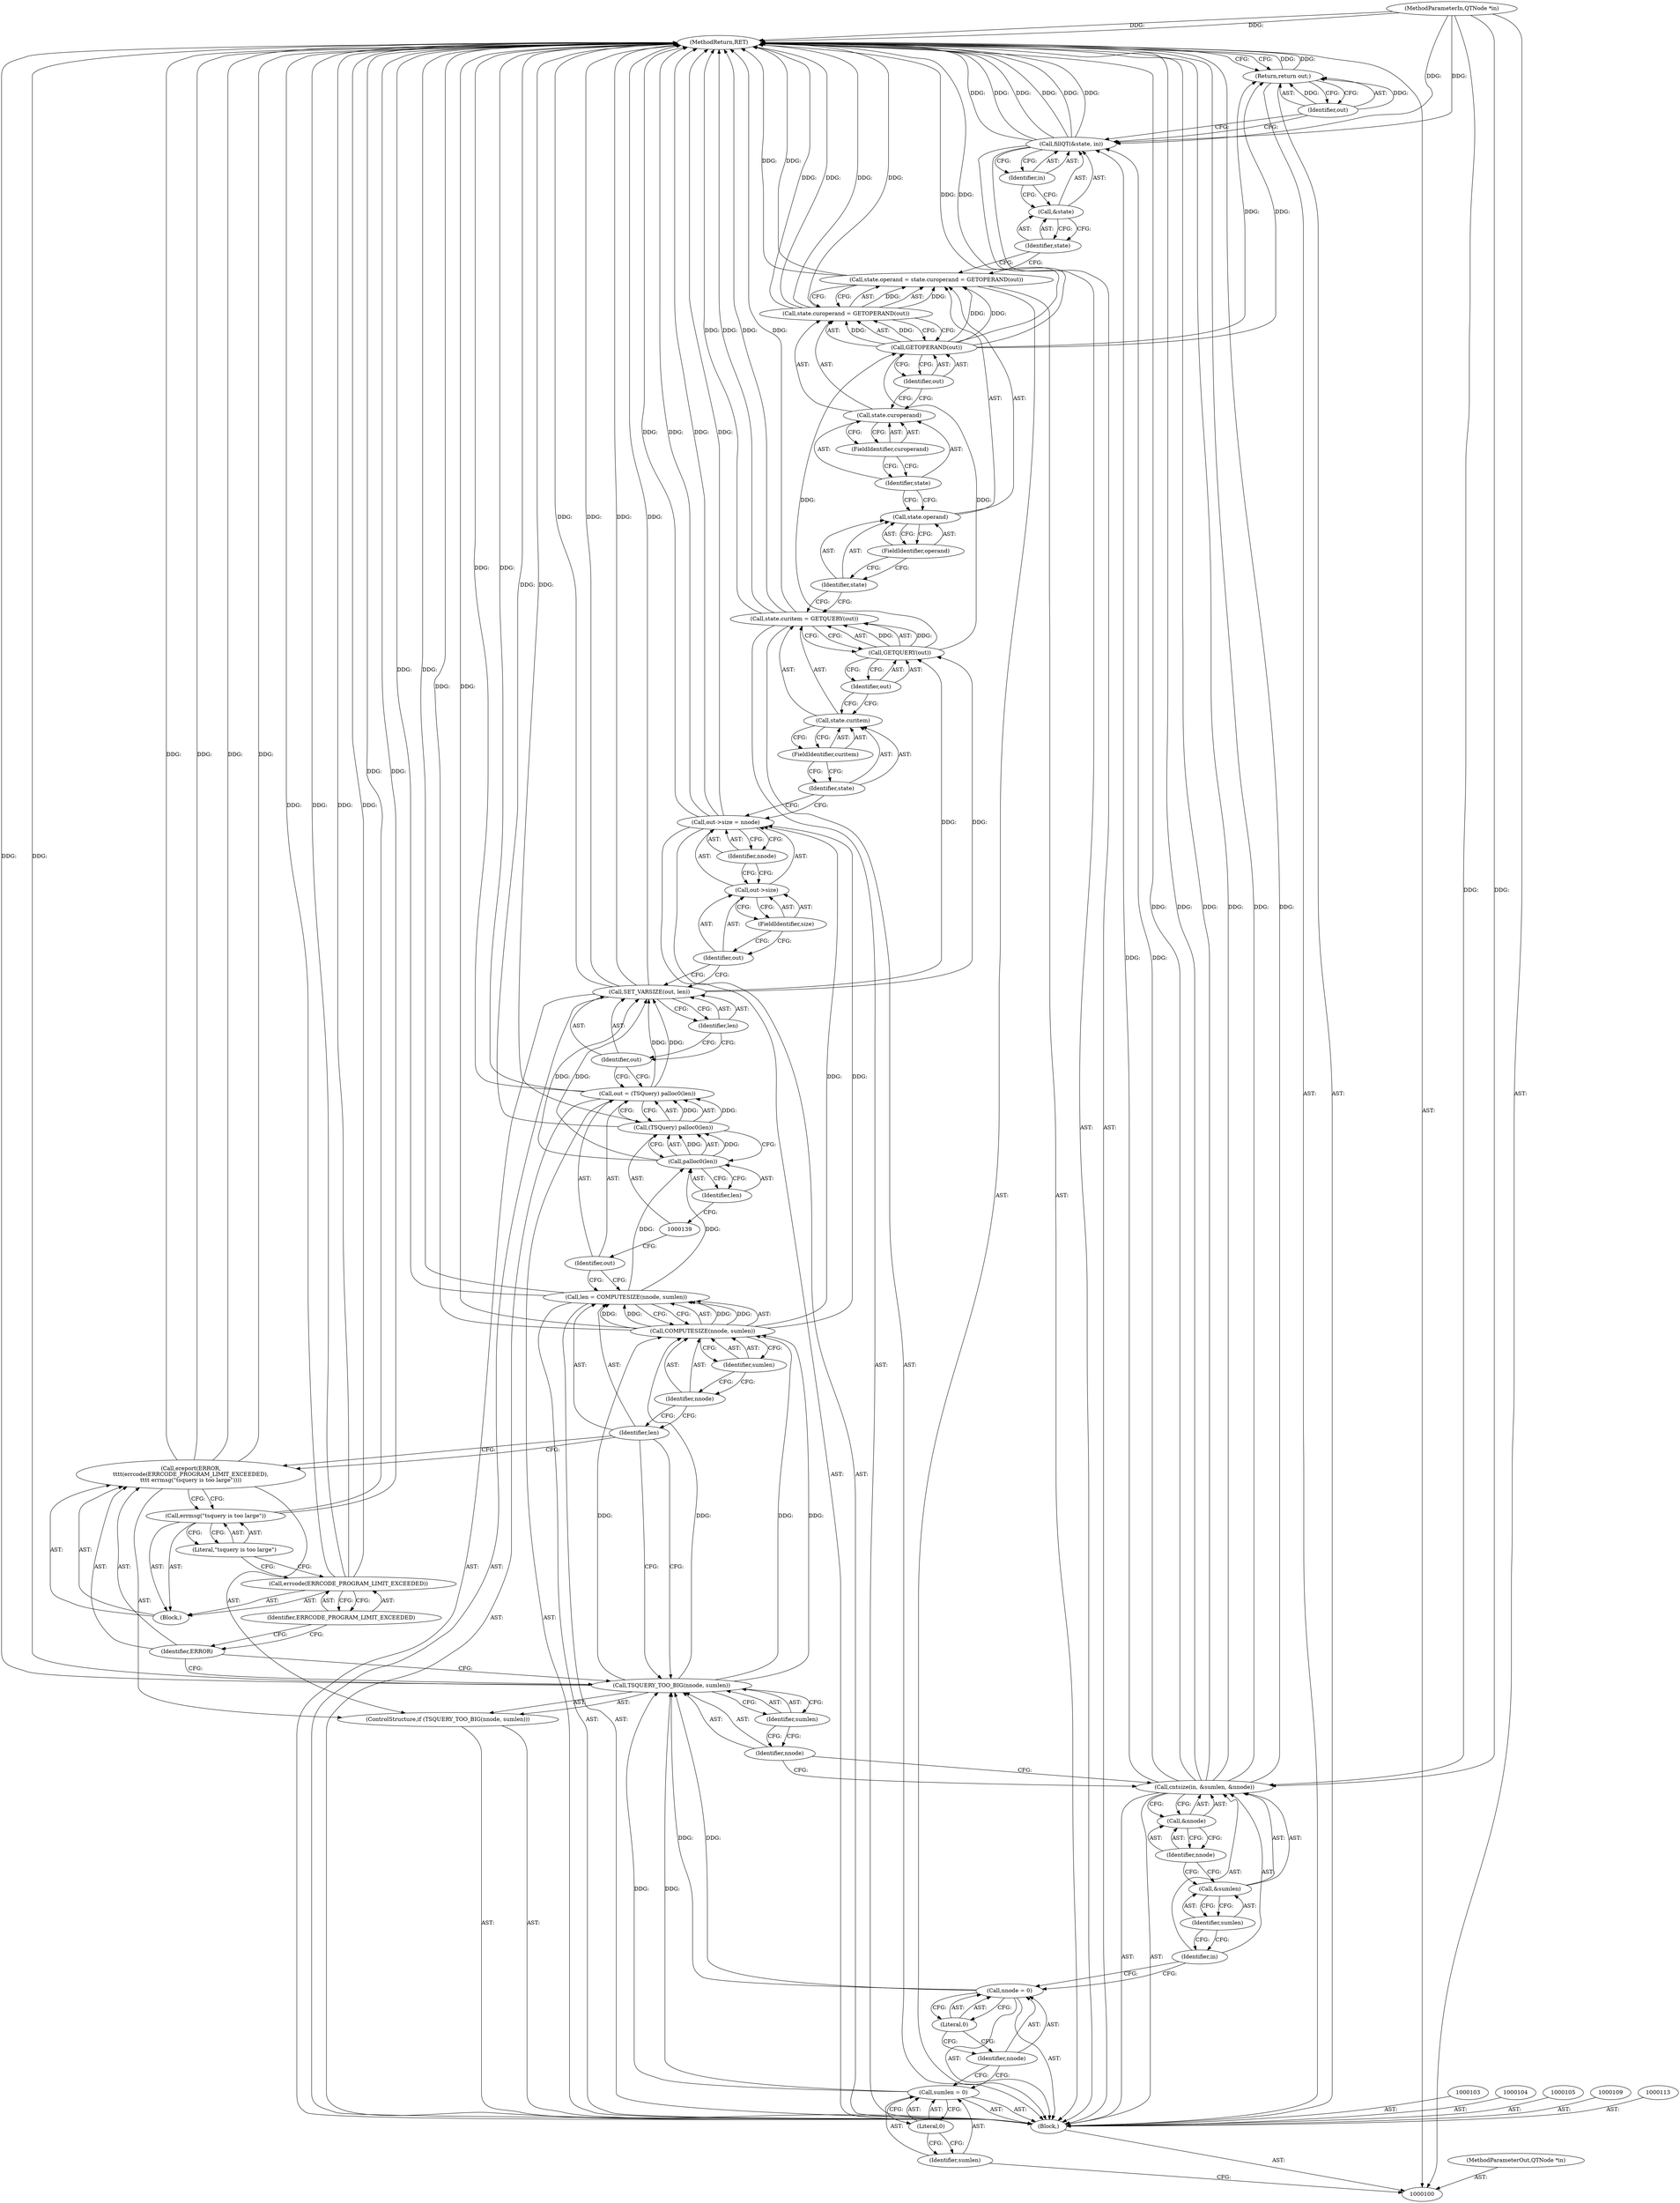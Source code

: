 digraph "0_postgres_31400a673325147e1205326008e32135a78b4d8a_17" {
"1000172" [label="(MethodReturn,RET)"];
"1000101" [label="(MethodParameterIn,QTNode *in)"];
"1000256" [label="(MethodParameterOut,QTNode *in)"];
"1000120" [label="(ControlStructure,if (TSQUERY_TOO_BIG(nnode, sumlen)))"];
"1000122" [label="(Identifier,nnode)"];
"1000123" [label="(Identifier,sumlen)"];
"1000121" [label="(Call,TSQUERY_TOO_BIG(nnode, sumlen))"];
"1000125" [label="(Identifier,ERROR)"];
"1000124" [label="(Call,ereport(ERROR,\n\t\t\t\t(errcode(ERRCODE_PROGRAM_LIMIT_EXCEEDED),\n\t\t\t\t errmsg(\"tsquery is too large\"))))"];
"1000128" [label="(Identifier,ERRCODE_PROGRAM_LIMIT_EXCEEDED)"];
"1000126" [label="(Block,)"];
"1000127" [label="(Call,errcode(ERRCODE_PROGRAM_LIMIT_EXCEEDED))"];
"1000130" [label="(Literal,\"tsquery is too large\")"];
"1000129" [label="(Call,errmsg(\"tsquery is too large\"))"];
"1000131" [label="(Call,len = COMPUTESIZE(nnode, sumlen))"];
"1000132" [label="(Identifier,len)"];
"1000134" [label="(Identifier,nnode)"];
"1000135" [label="(Identifier,sumlen)"];
"1000133" [label="(Call,COMPUTESIZE(nnode, sumlen))"];
"1000140" [label="(Call,palloc0(len))"];
"1000136" [label="(Call,out = (TSQuery) palloc0(len))"];
"1000137" [label="(Identifier,out)"];
"1000141" [label="(Identifier,len)"];
"1000138" [label="(Call,(TSQuery) palloc0(len))"];
"1000142" [label="(Call,SET_VARSIZE(out, len))"];
"1000143" [label="(Identifier,out)"];
"1000144" [label="(Identifier,len)"];
"1000145" [label="(Call,out->size = nnode)"];
"1000146" [label="(Call,out->size)"];
"1000147" [label="(Identifier,out)"];
"1000149" [label="(Identifier,nnode)"];
"1000148" [label="(FieldIdentifier,size)"];
"1000102" [label="(Block,)"];
"1000150" [label="(Call,state.curitem = GETQUERY(out))"];
"1000151" [label="(Call,state.curitem)"];
"1000152" [label="(Identifier,state)"];
"1000154" [label="(Call,GETQUERY(out))"];
"1000155" [label="(Identifier,out)"];
"1000153" [label="(FieldIdentifier,curitem)"];
"1000156" [label="(Call,state.operand = state.curoperand = GETOPERAND(out))"];
"1000157" [label="(Call,state.operand)"];
"1000158" [label="(Identifier,state)"];
"1000160" [label="(Call,state.curoperand = GETOPERAND(out))"];
"1000161" [label="(Call,state.curoperand)"];
"1000162" [label="(Identifier,state)"];
"1000163" [label="(FieldIdentifier,curoperand)"];
"1000164" [label="(Call,GETOPERAND(out))"];
"1000165" [label="(Identifier,out)"];
"1000159" [label="(FieldIdentifier,operand)"];
"1000166" [label="(Call,fillQT(&state, in))"];
"1000169" [label="(Identifier,in)"];
"1000167" [label="(Call,&state)"];
"1000168" [label="(Identifier,state)"];
"1000170" [label="(Return,return out;)"];
"1000171" [label="(Identifier,out)"];
"1000108" [label="(Literal,0)"];
"1000106" [label="(Call,sumlen = 0)"];
"1000107" [label="(Identifier,sumlen)"];
"1000112" [label="(Literal,0)"];
"1000110" [label="(Call,nnode = 0)"];
"1000111" [label="(Identifier,nnode)"];
"1000115" [label="(Identifier,in)"];
"1000116" [label="(Call,&sumlen)"];
"1000117" [label="(Identifier,sumlen)"];
"1000114" [label="(Call,cntsize(in, &sumlen, &nnode))"];
"1000118" [label="(Call,&nnode)"];
"1000119" [label="(Identifier,nnode)"];
"1000172" -> "1000100"  [label="AST: "];
"1000172" -> "1000170"  [label="CFG: "];
"1000160" -> "1000172"  [label="DDG: "];
"1000160" -> "1000172"  [label="DDG: "];
"1000142" -> "1000172"  [label="DDG: "];
"1000142" -> "1000172"  [label="DDG: "];
"1000124" -> "1000172"  [label="DDG: "];
"1000124" -> "1000172"  [label="DDG: "];
"1000150" -> "1000172"  [label="DDG: "];
"1000150" -> "1000172"  [label="DDG: "];
"1000166" -> "1000172"  [label="DDG: "];
"1000166" -> "1000172"  [label="DDG: "];
"1000166" -> "1000172"  [label="DDG: "];
"1000156" -> "1000172"  [label="DDG: "];
"1000121" -> "1000172"  [label="DDG: "];
"1000145" -> "1000172"  [label="DDG: "];
"1000145" -> "1000172"  [label="DDG: "];
"1000127" -> "1000172"  [label="DDG: "];
"1000127" -> "1000172"  [label="DDG: "];
"1000114" -> "1000172"  [label="DDG: "];
"1000114" -> "1000172"  [label="DDG: "];
"1000114" -> "1000172"  [label="DDG: "];
"1000131" -> "1000172"  [label="DDG: "];
"1000138" -> "1000172"  [label="DDG: "];
"1000129" -> "1000172"  [label="DDG: "];
"1000133" -> "1000172"  [label="DDG: "];
"1000101" -> "1000172"  [label="DDG: "];
"1000136" -> "1000172"  [label="DDG: "];
"1000164" -> "1000172"  [label="DDG: "];
"1000170" -> "1000172"  [label="DDG: "];
"1000101" -> "1000100"  [label="AST: "];
"1000101" -> "1000172"  [label="DDG: "];
"1000101" -> "1000114"  [label="DDG: "];
"1000101" -> "1000166"  [label="DDG: "];
"1000256" -> "1000100"  [label="AST: "];
"1000120" -> "1000102"  [label="AST: "];
"1000121" -> "1000120"  [label="AST: "];
"1000124" -> "1000120"  [label="AST: "];
"1000122" -> "1000121"  [label="AST: "];
"1000122" -> "1000114"  [label="CFG: "];
"1000123" -> "1000122"  [label="CFG: "];
"1000123" -> "1000121"  [label="AST: "];
"1000123" -> "1000122"  [label="CFG: "];
"1000121" -> "1000123"  [label="CFG: "];
"1000121" -> "1000120"  [label="AST: "];
"1000121" -> "1000123"  [label="CFG: "];
"1000122" -> "1000121"  [label="AST: "];
"1000123" -> "1000121"  [label="AST: "];
"1000125" -> "1000121"  [label="CFG: "];
"1000132" -> "1000121"  [label="CFG: "];
"1000121" -> "1000172"  [label="DDG: "];
"1000110" -> "1000121"  [label="DDG: "];
"1000106" -> "1000121"  [label="DDG: "];
"1000121" -> "1000133"  [label="DDG: "];
"1000121" -> "1000133"  [label="DDG: "];
"1000125" -> "1000124"  [label="AST: "];
"1000125" -> "1000121"  [label="CFG: "];
"1000128" -> "1000125"  [label="CFG: "];
"1000124" -> "1000120"  [label="AST: "];
"1000124" -> "1000129"  [label="CFG: "];
"1000125" -> "1000124"  [label="AST: "];
"1000126" -> "1000124"  [label="AST: "];
"1000132" -> "1000124"  [label="CFG: "];
"1000124" -> "1000172"  [label="DDG: "];
"1000124" -> "1000172"  [label="DDG: "];
"1000128" -> "1000127"  [label="AST: "];
"1000128" -> "1000125"  [label="CFG: "];
"1000127" -> "1000128"  [label="CFG: "];
"1000126" -> "1000124"  [label="AST: "];
"1000127" -> "1000126"  [label="AST: "];
"1000129" -> "1000126"  [label="AST: "];
"1000127" -> "1000126"  [label="AST: "];
"1000127" -> "1000128"  [label="CFG: "];
"1000128" -> "1000127"  [label="AST: "];
"1000130" -> "1000127"  [label="CFG: "];
"1000127" -> "1000172"  [label="DDG: "];
"1000127" -> "1000172"  [label="DDG: "];
"1000130" -> "1000129"  [label="AST: "];
"1000130" -> "1000127"  [label="CFG: "];
"1000129" -> "1000130"  [label="CFG: "];
"1000129" -> "1000126"  [label="AST: "];
"1000129" -> "1000130"  [label="CFG: "];
"1000130" -> "1000129"  [label="AST: "];
"1000124" -> "1000129"  [label="CFG: "];
"1000129" -> "1000172"  [label="DDG: "];
"1000131" -> "1000102"  [label="AST: "];
"1000131" -> "1000133"  [label="CFG: "];
"1000132" -> "1000131"  [label="AST: "];
"1000133" -> "1000131"  [label="AST: "];
"1000137" -> "1000131"  [label="CFG: "];
"1000131" -> "1000172"  [label="DDG: "];
"1000133" -> "1000131"  [label="DDG: "];
"1000133" -> "1000131"  [label="DDG: "];
"1000131" -> "1000140"  [label="DDG: "];
"1000132" -> "1000131"  [label="AST: "];
"1000132" -> "1000124"  [label="CFG: "];
"1000132" -> "1000121"  [label="CFG: "];
"1000134" -> "1000132"  [label="CFG: "];
"1000134" -> "1000133"  [label="AST: "];
"1000134" -> "1000132"  [label="CFG: "];
"1000135" -> "1000134"  [label="CFG: "];
"1000135" -> "1000133"  [label="AST: "];
"1000135" -> "1000134"  [label="CFG: "];
"1000133" -> "1000135"  [label="CFG: "];
"1000133" -> "1000131"  [label="AST: "];
"1000133" -> "1000135"  [label="CFG: "];
"1000134" -> "1000133"  [label="AST: "];
"1000135" -> "1000133"  [label="AST: "];
"1000131" -> "1000133"  [label="CFG: "];
"1000133" -> "1000172"  [label="DDG: "];
"1000133" -> "1000131"  [label="DDG: "];
"1000133" -> "1000131"  [label="DDG: "];
"1000121" -> "1000133"  [label="DDG: "];
"1000121" -> "1000133"  [label="DDG: "];
"1000133" -> "1000145"  [label="DDG: "];
"1000140" -> "1000138"  [label="AST: "];
"1000140" -> "1000141"  [label="CFG: "];
"1000141" -> "1000140"  [label="AST: "];
"1000138" -> "1000140"  [label="CFG: "];
"1000140" -> "1000138"  [label="DDG: "];
"1000131" -> "1000140"  [label="DDG: "];
"1000140" -> "1000142"  [label="DDG: "];
"1000136" -> "1000102"  [label="AST: "];
"1000136" -> "1000138"  [label="CFG: "];
"1000137" -> "1000136"  [label="AST: "];
"1000138" -> "1000136"  [label="AST: "];
"1000143" -> "1000136"  [label="CFG: "];
"1000136" -> "1000172"  [label="DDG: "];
"1000138" -> "1000136"  [label="DDG: "];
"1000136" -> "1000142"  [label="DDG: "];
"1000137" -> "1000136"  [label="AST: "];
"1000137" -> "1000131"  [label="CFG: "];
"1000139" -> "1000137"  [label="CFG: "];
"1000141" -> "1000140"  [label="AST: "];
"1000141" -> "1000139"  [label="CFG: "];
"1000140" -> "1000141"  [label="CFG: "];
"1000138" -> "1000136"  [label="AST: "];
"1000138" -> "1000140"  [label="CFG: "];
"1000139" -> "1000138"  [label="AST: "];
"1000140" -> "1000138"  [label="AST: "];
"1000136" -> "1000138"  [label="CFG: "];
"1000138" -> "1000172"  [label="DDG: "];
"1000138" -> "1000136"  [label="DDG: "];
"1000140" -> "1000138"  [label="DDG: "];
"1000142" -> "1000102"  [label="AST: "];
"1000142" -> "1000144"  [label="CFG: "];
"1000143" -> "1000142"  [label="AST: "];
"1000144" -> "1000142"  [label="AST: "];
"1000147" -> "1000142"  [label="CFG: "];
"1000142" -> "1000172"  [label="DDG: "];
"1000142" -> "1000172"  [label="DDG: "];
"1000136" -> "1000142"  [label="DDG: "];
"1000140" -> "1000142"  [label="DDG: "];
"1000142" -> "1000154"  [label="DDG: "];
"1000143" -> "1000142"  [label="AST: "];
"1000143" -> "1000136"  [label="CFG: "];
"1000144" -> "1000143"  [label="CFG: "];
"1000144" -> "1000142"  [label="AST: "];
"1000144" -> "1000143"  [label="CFG: "];
"1000142" -> "1000144"  [label="CFG: "];
"1000145" -> "1000102"  [label="AST: "];
"1000145" -> "1000149"  [label="CFG: "];
"1000146" -> "1000145"  [label="AST: "];
"1000149" -> "1000145"  [label="AST: "];
"1000152" -> "1000145"  [label="CFG: "];
"1000145" -> "1000172"  [label="DDG: "];
"1000145" -> "1000172"  [label="DDG: "];
"1000133" -> "1000145"  [label="DDG: "];
"1000146" -> "1000145"  [label="AST: "];
"1000146" -> "1000148"  [label="CFG: "];
"1000147" -> "1000146"  [label="AST: "];
"1000148" -> "1000146"  [label="AST: "];
"1000149" -> "1000146"  [label="CFG: "];
"1000147" -> "1000146"  [label="AST: "];
"1000147" -> "1000142"  [label="CFG: "];
"1000148" -> "1000147"  [label="CFG: "];
"1000149" -> "1000145"  [label="AST: "];
"1000149" -> "1000146"  [label="CFG: "];
"1000145" -> "1000149"  [label="CFG: "];
"1000148" -> "1000146"  [label="AST: "];
"1000148" -> "1000147"  [label="CFG: "];
"1000146" -> "1000148"  [label="CFG: "];
"1000102" -> "1000100"  [label="AST: "];
"1000103" -> "1000102"  [label="AST: "];
"1000104" -> "1000102"  [label="AST: "];
"1000105" -> "1000102"  [label="AST: "];
"1000106" -> "1000102"  [label="AST: "];
"1000109" -> "1000102"  [label="AST: "];
"1000110" -> "1000102"  [label="AST: "];
"1000113" -> "1000102"  [label="AST: "];
"1000114" -> "1000102"  [label="AST: "];
"1000120" -> "1000102"  [label="AST: "];
"1000131" -> "1000102"  [label="AST: "];
"1000136" -> "1000102"  [label="AST: "];
"1000142" -> "1000102"  [label="AST: "];
"1000145" -> "1000102"  [label="AST: "];
"1000150" -> "1000102"  [label="AST: "];
"1000156" -> "1000102"  [label="AST: "];
"1000166" -> "1000102"  [label="AST: "];
"1000170" -> "1000102"  [label="AST: "];
"1000150" -> "1000102"  [label="AST: "];
"1000150" -> "1000154"  [label="CFG: "];
"1000151" -> "1000150"  [label="AST: "];
"1000154" -> "1000150"  [label="AST: "];
"1000158" -> "1000150"  [label="CFG: "];
"1000150" -> "1000172"  [label="DDG: "];
"1000150" -> "1000172"  [label="DDG: "];
"1000154" -> "1000150"  [label="DDG: "];
"1000151" -> "1000150"  [label="AST: "];
"1000151" -> "1000153"  [label="CFG: "];
"1000152" -> "1000151"  [label="AST: "];
"1000153" -> "1000151"  [label="AST: "];
"1000155" -> "1000151"  [label="CFG: "];
"1000152" -> "1000151"  [label="AST: "];
"1000152" -> "1000145"  [label="CFG: "];
"1000153" -> "1000152"  [label="CFG: "];
"1000154" -> "1000150"  [label="AST: "];
"1000154" -> "1000155"  [label="CFG: "];
"1000155" -> "1000154"  [label="AST: "];
"1000150" -> "1000154"  [label="CFG: "];
"1000154" -> "1000150"  [label="DDG: "];
"1000142" -> "1000154"  [label="DDG: "];
"1000154" -> "1000164"  [label="DDG: "];
"1000155" -> "1000154"  [label="AST: "];
"1000155" -> "1000151"  [label="CFG: "];
"1000154" -> "1000155"  [label="CFG: "];
"1000153" -> "1000151"  [label="AST: "];
"1000153" -> "1000152"  [label="CFG: "];
"1000151" -> "1000153"  [label="CFG: "];
"1000156" -> "1000102"  [label="AST: "];
"1000156" -> "1000160"  [label="CFG: "];
"1000157" -> "1000156"  [label="AST: "];
"1000160" -> "1000156"  [label="AST: "];
"1000168" -> "1000156"  [label="CFG: "];
"1000156" -> "1000172"  [label="DDG: "];
"1000160" -> "1000156"  [label="DDG: "];
"1000164" -> "1000156"  [label="DDG: "];
"1000157" -> "1000156"  [label="AST: "];
"1000157" -> "1000159"  [label="CFG: "];
"1000158" -> "1000157"  [label="AST: "];
"1000159" -> "1000157"  [label="AST: "];
"1000162" -> "1000157"  [label="CFG: "];
"1000158" -> "1000157"  [label="AST: "];
"1000158" -> "1000150"  [label="CFG: "];
"1000159" -> "1000158"  [label="CFG: "];
"1000160" -> "1000156"  [label="AST: "];
"1000160" -> "1000164"  [label="CFG: "];
"1000161" -> "1000160"  [label="AST: "];
"1000164" -> "1000160"  [label="AST: "];
"1000156" -> "1000160"  [label="CFG: "];
"1000160" -> "1000172"  [label="DDG: "];
"1000160" -> "1000172"  [label="DDG: "];
"1000160" -> "1000156"  [label="DDG: "];
"1000164" -> "1000160"  [label="DDG: "];
"1000161" -> "1000160"  [label="AST: "];
"1000161" -> "1000163"  [label="CFG: "];
"1000162" -> "1000161"  [label="AST: "];
"1000163" -> "1000161"  [label="AST: "];
"1000165" -> "1000161"  [label="CFG: "];
"1000162" -> "1000161"  [label="AST: "];
"1000162" -> "1000157"  [label="CFG: "];
"1000163" -> "1000162"  [label="CFG: "];
"1000163" -> "1000161"  [label="AST: "];
"1000163" -> "1000162"  [label="CFG: "];
"1000161" -> "1000163"  [label="CFG: "];
"1000164" -> "1000160"  [label="AST: "];
"1000164" -> "1000165"  [label="CFG: "];
"1000165" -> "1000164"  [label="AST: "];
"1000160" -> "1000164"  [label="CFG: "];
"1000164" -> "1000172"  [label="DDG: "];
"1000164" -> "1000156"  [label="DDG: "];
"1000164" -> "1000160"  [label="DDG: "];
"1000154" -> "1000164"  [label="DDG: "];
"1000164" -> "1000170"  [label="DDG: "];
"1000165" -> "1000164"  [label="AST: "];
"1000165" -> "1000161"  [label="CFG: "];
"1000164" -> "1000165"  [label="CFG: "];
"1000159" -> "1000157"  [label="AST: "];
"1000159" -> "1000158"  [label="CFG: "];
"1000157" -> "1000159"  [label="CFG: "];
"1000166" -> "1000102"  [label="AST: "];
"1000166" -> "1000169"  [label="CFG: "];
"1000167" -> "1000166"  [label="AST: "];
"1000169" -> "1000166"  [label="AST: "];
"1000171" -> "1000166"  [label="CFG: "];
"1000166" -> "1000172"  [label="DDG: "];
"1000166" -> "1000172"  [label="DDG: "];
"1000166" -> "1000172"  [label="DDG: "];
"1000114" -> "1000166"  [label="DDG: "];
"1000101" -> "1000166"  [label="DDG: "];
"1000169" -> "1000166"  [label="AST: "];
"1000169" -> "1000167"  [label="CFG: "];
"1000166" -> "1000169"  [label="CFG: "];
"1000167" -> "1000166"  [label="AST: "];
"1000167" -> "1000168"  [label="CFG: "];
"1000168" -> "1000167"  [label="AST: "];
"1000169" -> "1000167"  [label="CFG: "];
"1000168" -> "1000167"  [label="AST: "];
"1000168" -> "1000156"  [label="CFG: "];
"1000167" -> "1000168"  [label="CFG: "];
"1000170" -> "1000102"  [label="AST: "];
"1000170" -> "1000171"  [label="CFG: "];
"1000171" -> "1000170"  [label="AST: "];
"1000172" -> "1000170"  [label="CFG: "];
"1000170" -> "1000172"  [label="DDG: "];
"1000171" -> "1000170"  [label="DDG: "];
"1000164" -> "1000170"  [label="DDG: "];
"1000171" -> "1000170"  [label="AST: "];
"1000171" -> "1000166"  [label="CFG: "];
"1000170" -> "1000171"  [label="CFG: "];
"1000171" -> "1000170"  [label="DDG: "];
"1000108" -> "1000106"  [label="AST: "];
"1000108" -> "1000107"  [label="CFG: "];
"1000106" -> "1000108"  [label="CFG: "];
"1000106" -> "1000102"  [label="AST: "];
"1000106" -> "1000108"  [label="CFG: "];
"1000107" -> "1000106"  [label="AST: "];
"1000108" -> "1000106"  [label="AST: "];
"1000111" -> "1000106"  [label="CFG: "];
"1000106" -> "1000121"  [label="DDG: "];
"1000107" -> "1000106"  [label="AST: "];
"1000107" -> "1000100"  [label="CFG: "];
"1000108" -> "1000107"  [label="CFG: "];
"1000112" -> "1000110"  [label="AST: "];
"1000112" -> "1000111"  [label="CFG: "];
"1000110" -> "1000112"  [label="CFG: "];
"1000110" -> "1000102"  [label="AST: "];
"1000110" -> "1000112"  [label="CFG: "];
"1000111" -> "1000110"  [label="AST: "];
"1000112" -> "1000110"  [label="AST: "];
"1000115" -> "1000110"  [label="CFG: "];
"1000110" -> "1000121"  [label="DDG: "];
"1000111" -> "1000110"  [label="AST: "];
"1000111" -> "1000106"  [label="CFG: "];
"1000112" -> "1000111"  [label="CFG: "];
"1000115" -> "1000114"  [label="AST: "];
"1000115" -> "1000110"  [label="CFG: "];
"1000117" -> "1000115"  [label="CFG: "];
"1000116" -> "1000114"  [label="AST: "];
"1000116" -> "1000117"  [label="CFG: "];
"1000117" -> "1000116"  [label="AST: "];
"1000119" -> "1000116"  [label="CFG: "];
"1000117" -> "1000116"  [label="AST: "];
"1000117" -> "1000115"  [label="CFG: "];
"1000116" -> "1000117"  [label="CFG: "];
"1000114" -> "1000102"  [label="AST: "];
"1000114" -> "1000118"  [label="CFG: "];
"1000115" -> "1000114"  [label="AST: "];
"1000116" -> "1000114"  [label="AST: "];
"1000118" -> "1000114"  [label="AST: "];
"1000122" -> "1000114"  [label="CFG: "];
"1000114" -> "1000172"  [label="DDG: "];
"1000114" -> "1000172"  [label="DDG: "];
"1000114" -> "1000172"  [label="DDG: "];
"1000101" -> "1000114"  [label="DDG: "];
"1000114" -> "1000166"  [label="DDG: "];
"1000118" -> "1000114"  [label="AST: "];
"1000118" -> "1000119"  [label="CFG: "];
"1000119" -> "1000118"  [label="AST: "];
"1000114" -> "1000118"  [label="CFG: "];
"1000119" -> "1000118"  [label="AST: "];
"1000119" -> "1000116"  [label="CFG: "];
"1000118" -> "1000119"  [label="CFG: "];
}
